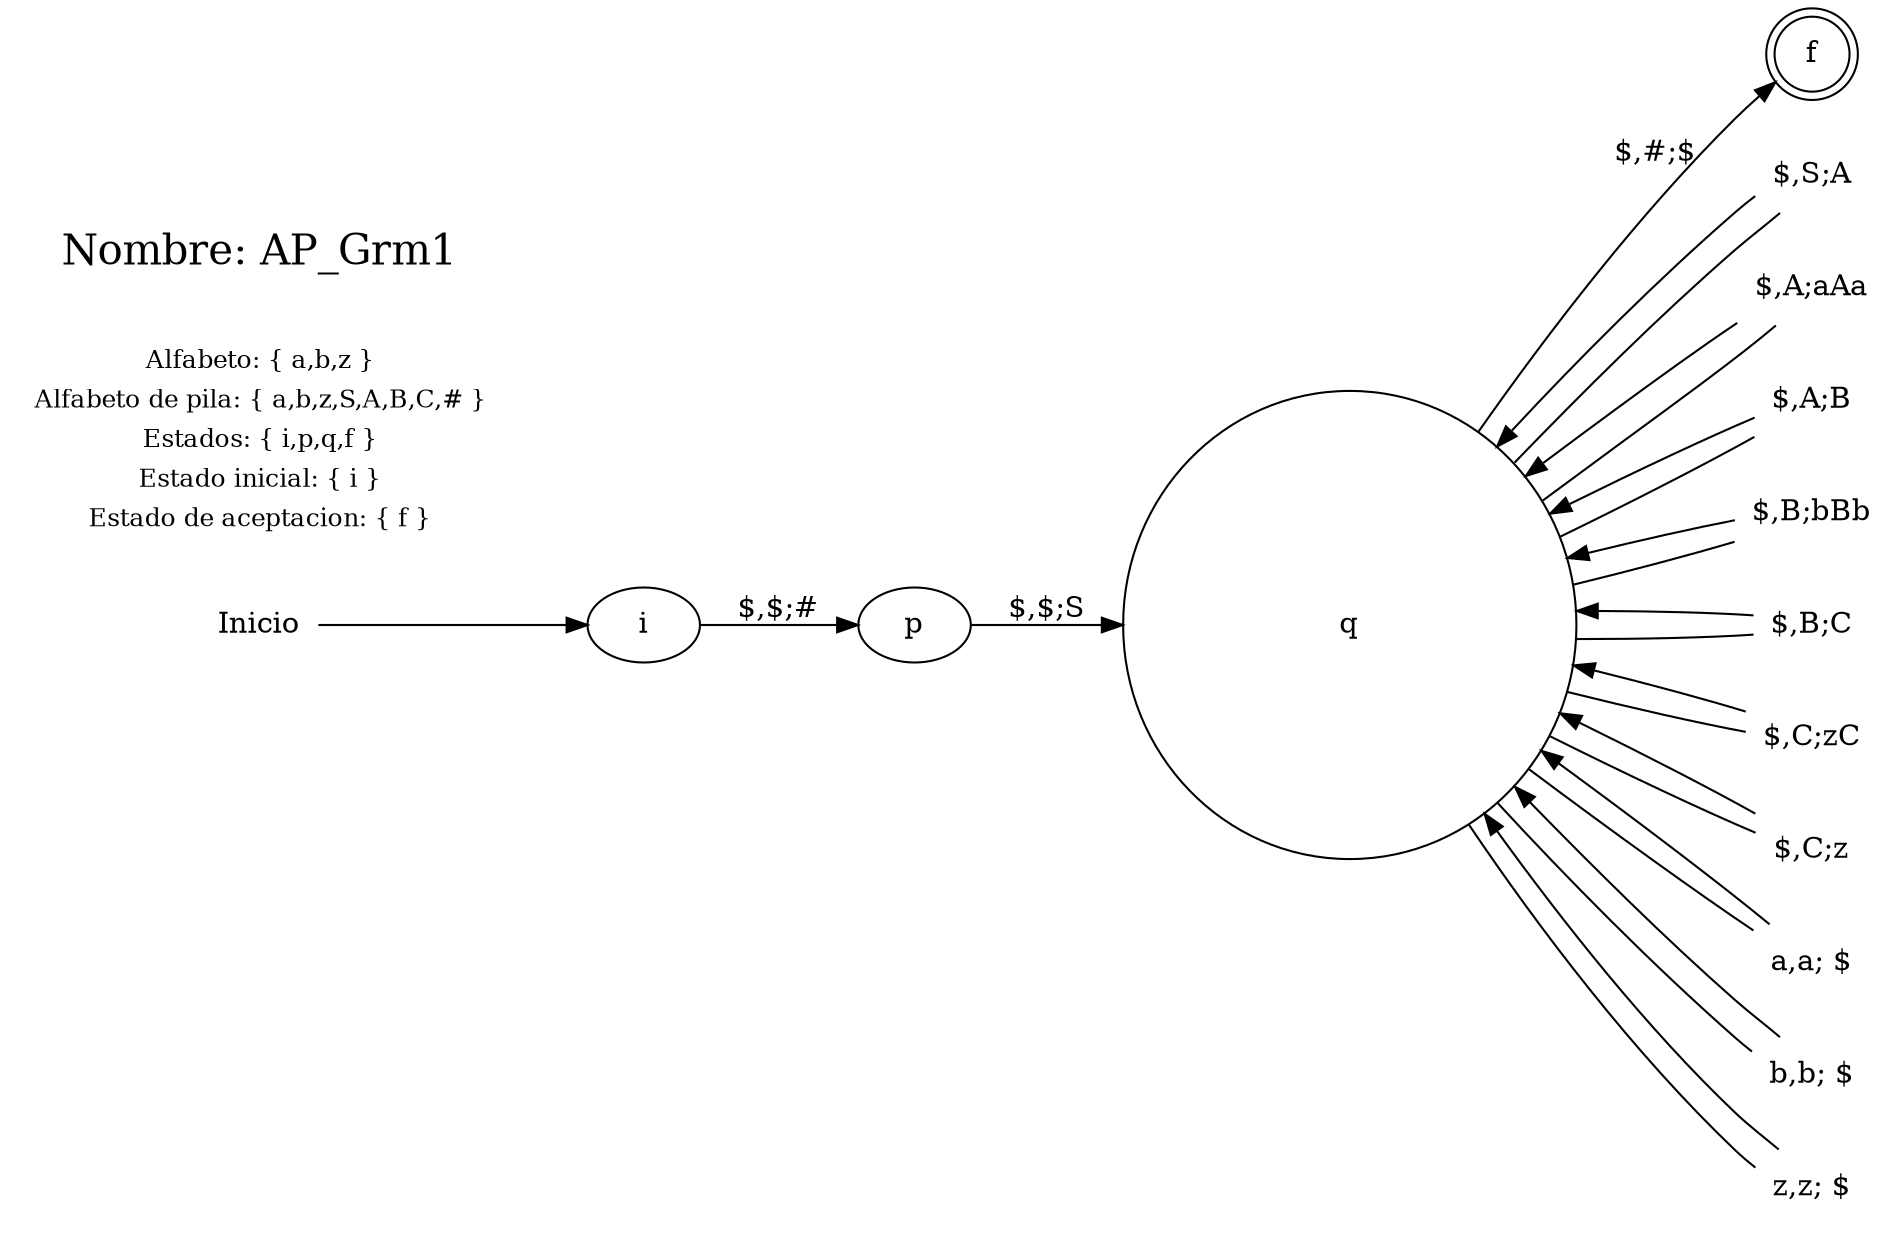 digraph grafica{
rankdir=LR;
rank=same;
f [shape = doublecircle];
q [margin = 1];
"Inicio" [shape = plaintext];
"Inicio" -> i;
i -> p [label = "$,$;#"]
p -> q [label = "$,$;S"]
q -> f [label = "$,#;$"]
"$,S;A" [shape=none];q -> "$,S;A" [dir = none]
"$,S;A"-> q
"$,A;aAa" [shape=none];q -> "$,A;aAa" [dir = none]
"$,A;aAa"-> q
"$,A;B" [shape=none];q -> "$,A;B" [dir = none]
"$,A;B"-> q
"$,B;bBb" [shape=none];q -> "$,B;bBb" [dir = none]
"$,B;bBb"-> q
"$,B;C" [shape=none];q -> "$,B;C" [dir = none]
"$,B;C"-> q
"$,C;zC" [shape=none];q -> "$,C;zC" [dir = none]
"$,C;zC"-> q
"$,C;z" [shape=none];q -> "$,C;z" [dir = none]
"$,C;z"-> q
"a,a; $" [shape=none];q -> "a,a; $" [dir = none]
"a,a; $"-> q
"b,b; $" [shape=none];q -> "b,b; $" [dir = none]
"b,b; $"-> q
"z,z; $" [shape=none];q -> "z,z; $" [dir = none]
"z,z; $"-> q

tabla[shape=plaintext,fontsize=12, label=<<TABLE BORDER="0"><TR><TD>Alfabeto: { a,b,z }</TD></TR><TR><TD>Alfabeto de pila: { a,b,z,S,A,B,C,# }</TD></TR><TR><TD>Estados: { i,p,q,f }</TD></TR><TR><TD>Estado inicial: { i }</TD></TR><TR><TD>Estado de aceptacion: { f }</TD></TR></TABLE>>];
Titulo [shape=plaintext,fontsize=20, label="Nombre: AP_Grm1"]}